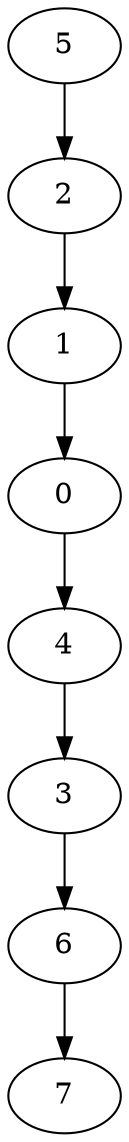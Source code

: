 digraph BarabasiAlbert_nodes_500_GradoMax_2_DFS_R_5 {
5;
2;
1;
0;
4;
3;
6;
7;
6 -> 7;
3 -> 6;
4 -> 3;
0 -> 4;
1 -> 0;
2 -> 1;
5 -> 2;
}
